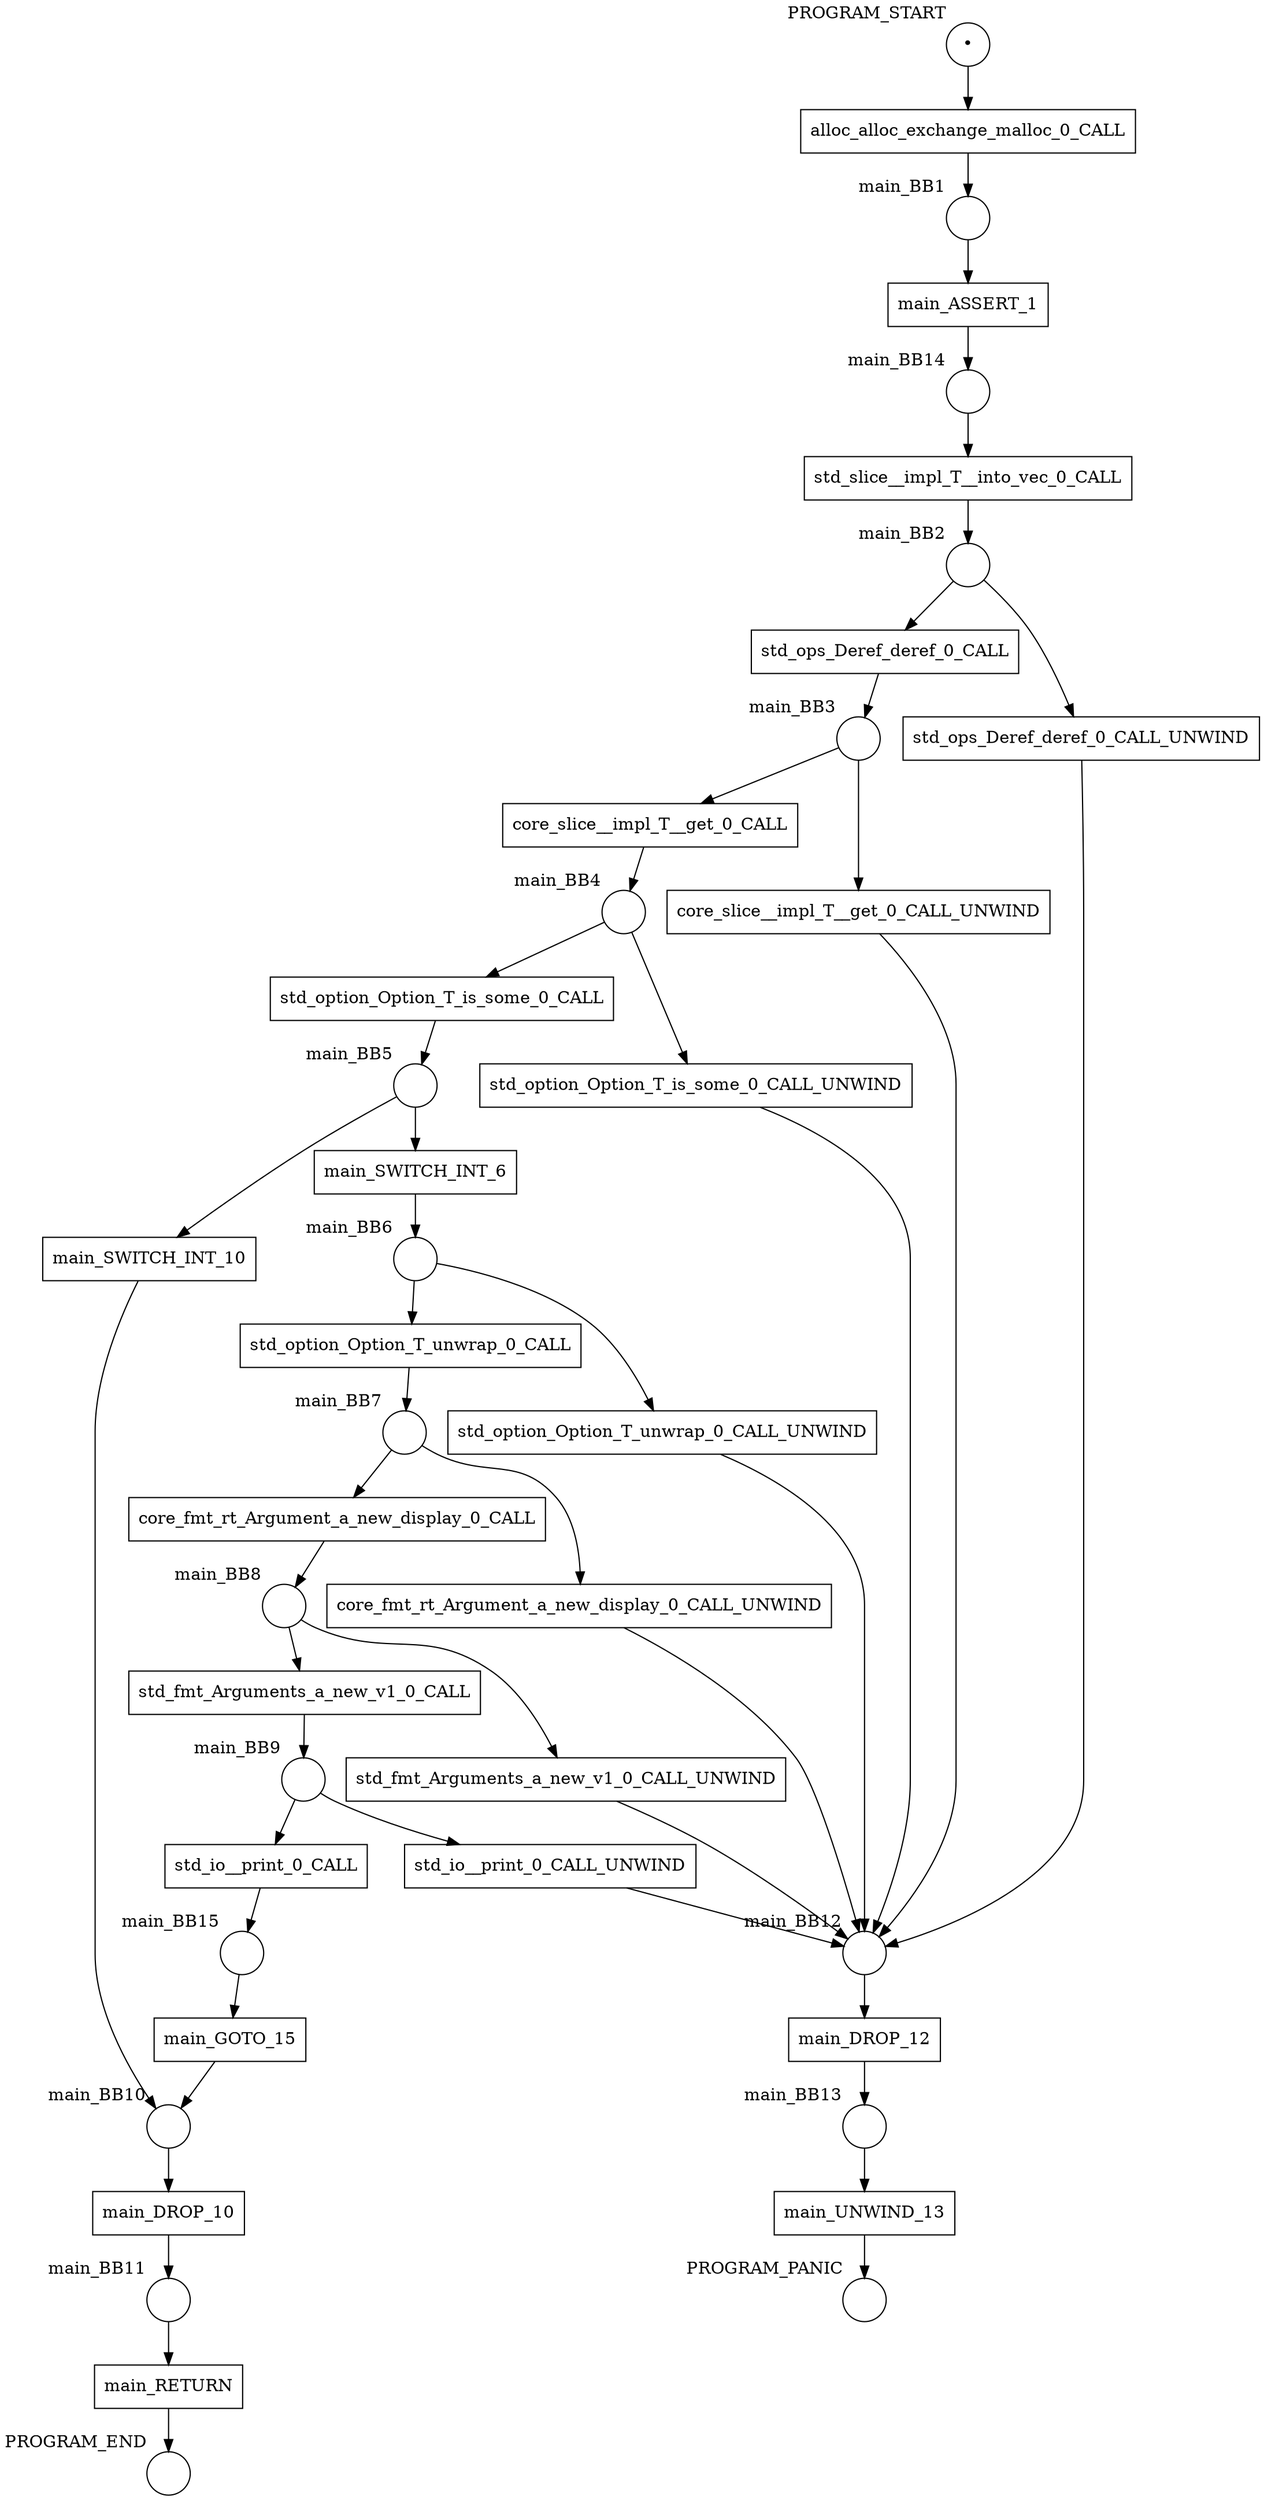 digraph petrinet {
    PROGRAM_END [shape="circle" xlabel="PROGRAM_END" label=""];
    PROGRAM_PANIC [shape="circle" xlabel="PROGRAM_PANIC" label=""];
    PROGRAM_START [shape="circle" xlabel="PROGRAM_START" label="•"];
    main_BB1 [shape="circle" xlabel="main_BB1" label=""];
    main_BB10 [shape="circle" xlabel="main_BB10" label=""];
    main_BB11 [shape="circle" xlabel="main_BB11" label=""];
    main_BB12 [shape="circle" xlabel="main_BB12" label=""];
    main_BB13 [shape="circle" xlabel="main_BB13" label=""];
    main_BB14 [shape="circle" xlabel="main_BB14" label=""];
    main_BB15 [shape="circle" xlabel="main_BB15" label=""];
    main_BB2 [shape="circle" xlabel="main_BB2" label=""];
    main_BB3 [shape="circle" xlabel="main_BB3" label=""];
    main_BB4 [shape="circle" xlabel="main_BB4" label=""];
    main_BB5 [shape="circle" xlabel="main_BB5" label=""];
    main_BB6 [shape="circle" xlabel="main_BB6" label=""];
    main_BB7 [shape="circle" xlabel="main_BB7" label=""];
    main_BB8 [shape="circle" xlabel="main_BB8" label=""];
    main_BB9 [shape="circle" xlabel="main_BB9" label=""];
    alloc_alloc_exchange_malloc_0_CALL [shape="box" xlabel="" label="alloc_alloc_exchange_malloc_0_CALL"];
    core_fmt_rt_Argument_a_new_display_0_CALL [shape="box" xlabel="" label="core_fmt_rt_Argument_a_new_display_0_CALL"];
    core_fmt_rt_Argument_a_new_display_0_CALL_UNWIND [shape="box" xlabel="" label="core_fmt_rt_Argument_a_new_display_0_CALL_UNWIND"];
    core_slice__impl_T__get_0_CALL [shape="box" xlabel="" label="core_slice__impl_T__get_0_CALL"];
    core_slice__impl_T__get_0_CALL_UNWIND [shape="box" xlabel="" label="core_slice__impl_T__get_0_CALL_UNWIND"];
    main_ASSERT_1 [shape="box" xlabel="" label="main_ASSERT_1"];
    main_DROP_10 [shape="box" xlabel="" label="main_DROP_10"];
    main_DROP_12 [shape="box" xlabel="" label="main_DROP_12"];
    main_GOTO_15 [shape="box" xlabel="" label="main_GOTO_15"];
    main_RETURN [shape="box" xlabel="" label="main_RETURN"];
    main_SWITCH_INT_10 [shape="box" xlabel="" label="main_SWITCH_INT_10"];
    main_SWITCH_INT_6 [shape="box" xlabel="" label="main_SWITCH_INT_6"];
    main_UNWIND_13 [shape="box" xlabel="" label="main_UNWIND_13"];
    std_fmt_Arguments_a_new_v1_0_CALL [shape="box" xlabel="" label="std_fmt_Arguments_a_new_v1_0_CALL"];
    std_fmt_Arguments_a_new_v1_0_CALL_UNWIND [shape="box" xlabel="" label="std_fmt_Arguments_a_new_v1_0_CALL_UNWIND"];
    std_io__print_0_CALL [shape="box" xlabel="" label="std_io__print_0_CALL"];
    std_io__print_0_CALL_UNWIND [shape="box" xlabel="" label="std_io__print_0_CALL_UNWIND"];
    std_ops_Deref_deref_0_CALL [shape="box" xlabel="" label="std_ops_Deref_deref_0_CALL"];
    std_ops_Deref_deref_0_CALL_UNWIND [shape="box" xlabel="" label="std_ops_Deref_deref_0_CALL_UNWIND"];
    std_option_Option_T_is_some_0_CALL [shape="box" xlabel="" label="std_option_Option_T_is_some_0_CALL"];
    std_option_Option_T_is_some_0_CALL_UNWIND [shape="box" xlabel="" label="std_option_Option_T_is_some_0_CALL_UNWIND"];
    std_option_Option_T_unwrap_0_CALL [shape="box" xlabel="" label="std_option_Option_T_unwrap_0_CALL"];
    std_option_Option_T_unwrap_0_CALL_UNWIND [shape="box" xlabel="" label="std_option_Option_T_unwrap_0_CALL_UNWIND"];
    std_slice__impl_T__into_vec_0_CALL [shape="box" xlabel="" label="std_slice__impl_T__into_vec_0_CALL"];
    PROGRAM_START -> alloc_alloc_exchange_malloc_0_CALL;
    main_BB1 -> main_ASSERT_1;
    main_BB10 -> main_DROP_10;
    main_BB11 -> main_RETURN;
    main_BB12 -> main_DROP_12;
    main_BB13 -> main_UNWIND_13;
    main_BB14 -> std_slice__impl_T__into_vec_0_CALL;
    main_BB15 -> main_GOTO_15;
    main_BB2 -> std_ops_Deref_deref_0_CALL;
    main_BB2 -> std_ops_Deref_deref_0_CALL_UNWIND;
    main_BB3 -> core_slice__impl_T__get_0_CALL;
    main_BB3 -> core_slice__impl_T__get_0_CALL_UNWIND;
    main_BB4 -> std_option_Option_T_is_some_0_CALL;
    main_BB4 -> std_option_Option_T_is_some_0_CALL_UNWIND;
    main_BB5 -> main_SWITCH_INT_10;
    main_BB5 -> main_SWITCH_INT_6;
    main_BB6 -> std_option_Option_T_unwrap_0_CALL;
    main_BB6 -> std_option_Option_T_unwrap_0_CALL_UNWIND;
    main_BB7 -> core_fmt_rt_Argument_a_new_display_0_CALL;
    main_BB7 -> core_fmt_rt_Argument_a_new_display_0_CALL_UNWIND;
    main_BB8 -> std_fmt_Arguments_a_new_v1_0_CALL;
    main_BB8 -> std_fmt_Arguments_a_new_v1_0_CALL_UNWIND;
    main_BB9 -> std_io__print_0_CALL;
    main_BB9 -> std_io__print_0_CALL_UNWIND;
    alloc_alloc_exchange_malloc_0_CALL -> main_BB1;
    core_fmt_rt_Argument_a_new_display_0_CALL -> main_BB8;
    core_fmt_rt_Argument_a_new_display_0_CALL_UNWIND -> main_BB12;
    core_slice__impl_T__get_0_CALL -> main_BB4;
    core_slice__impl_T__get_0_CALL_UNWIND -> main_BB12;
    main_ASSERT_1 -> main_BB14;
    main_DROP_10 -> main_BB11;
    main_DROP_12 -> main_BB13;
    main_GOTO_15 -> main_BB10;
    main_RETURN -> PROGRAM_END;
    main_SWITCH_INT_10 -> main_BB10;
    main_SWITCH_INT_6 -> main_BB6;
    main_UNWIND_13 -> PROGRAM_PANIC;
    std_fmt_Arguments_a_new_v1_0_CALL -> main_BB9;
    std_fmt_Arguments_a_new_v1_0_CALL_UNWIND -> main_BB12;
    std_io__print_0_CALL -> main_BB15;
    std_io__print_0_CALL_UNWIND -> main_BB12;
    std_ops_Deref_deref_0_CALL -> main_BB3;
    std_ops_Deref_deref_0_CALL_UNWIND -> main_BB12;
    std_option_Option_T_is_some_0_CALL -> main_BB5;
    std_option_Option_T_is_some_0_CALL_UNWIND -> main_BB12;
    std_option_Option_T_unwrap_0_CALL -> main_BB7;
    std_option_Option_T_unwrap_0_CALL_UNWIND -> main_BB12;
    std_slice__impl_T__into_vec_0_CALL -> main_BB2;
}
